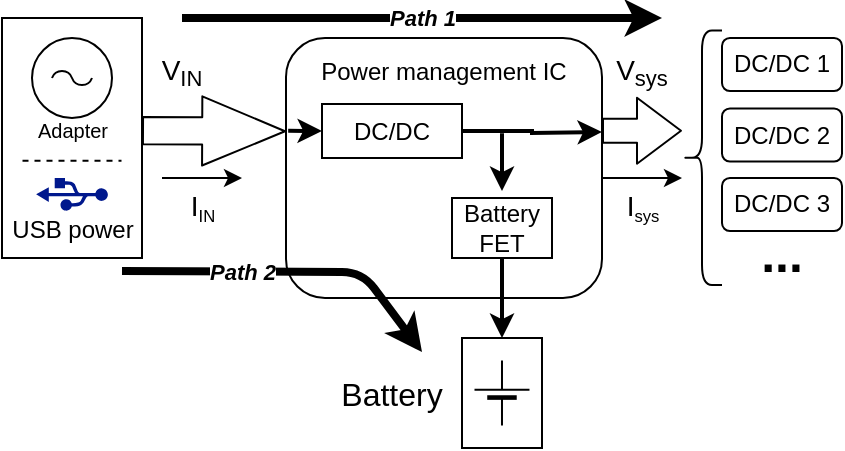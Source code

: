 <mxfile version="14.4.4" type="github">
  <diagram name="Page-1" id="7e0a89b8-554c-2b80-1dc8-d5c74ca68de4">
    <mxGraphModel dx="982" dy="550" grid="1" gridSize="10" guides="1" tooltips="1" connect="1" arrows="1" fold="1" page="1" pageScale="1" pageWidth="1100" pageHeight="850" background="#ffffff" math="0" shadow="0">
      <root>
        <mxCell id="0" />
        <mxCell id="1" parent="0" />
        <mxCell id="cm3Hr6SO8K254G_bE61V-59" value="" style="rounded=0;whiteSpace=wrap;html=1;fontSize=10;direction=north;" parent="1" vertex="1">
          <mxGeometry x="460" y="290" width="40" height="55" as="geometry" />
        </mxCell>
        <mxCell id="cm3Hr6SO8K254G_bE61V-12" value="" style="rounded=0;whiteSpace=wrap;html=1;" parent="1" vertex="1">
          <mxGeometry x="230" y="130" width="70" height="120" as="geometry" />
        </mxCell>
        <mxCell id="cm3Hr6SO8K254G_bE61V-2" value="USB power" style="aspect=fixed;pointerEvents=1;shadow=0;dashed=0;html=1;strokeColor=none;labelPosition=center;verticalLabelPosition=bottom;verticalAlign=top;align=center;fillColor=#00188D;shape=mxgraph.mscae.enterprise.usb;direction=west;spacing=-3;" parent="1" vertex="1">
          <mxGeometry x="247.06" y="210" width="35.87" height="16.5" as="geometry" />
        </mxCell>
        <mxCell id="cm3Hr6SO8K254G_bE61V-7" value="&lt;font style=&quot;font-size: 10px&quot;&gt;Adapter&lt;/font&gt;" style="pointerEvents=1;verticalLabelPosition=bottom;shadow=0;dashed=0;align=center;html=1;verticalAlign=top;shape=mxgraph.electrical.signal_sources.ac_source;fontSize=10;spacing=-4;" parent="1" vertex="1">
          <mxGeometry x="245" y="140" width="40" height="40" as="geometry" />
        </mxCell>
        <mxCell id="cm3Hr6SO8K254G_bE61V-8" value="&lt;p style=&quot;line-height: 120%; font-size: 12px;&quot;&gt;Power management IC&lt;/p&gt;" style="rounded=1;whiteSpace=wrap;html=1;verticalAlign=bottom;fontSize=12;labelPosition=center;verticalLabelPosition=top;align=center;spacingTop=0;spacing=-36;" parent="1" vertex="1">
          <mxGeometry x="372" y="140" width="158" height="130" as="geometry" />
        </mxCell>
        <mxCell id="cm3Hr6SO8K254G_bE61V-40" value="" style="edgeStyle=orthogonalEdgeStyle;rounded=0;orthogonalLoop=1;jettySize=auto;html=1;fontSize=12;strokeWidth=2;" parent="1" source="cm3Hr6SO8K254G_bE61V-9" edge="1">
          <mxGeometry relative="1" as="geometry">
            <mxPoint x="530" y="187" as="targetPoint" />
          </mxGeometry>
        </mxCell>
        <mxCell id="cm3Hr6SO8K254G_bE61V-9" value="DC/DC" style="rounded=0;whiteSpace=wrap;html=1;" parent="1" vertex="1">
          <mxGeometry x="390" y="173" width="70" height="27" as="geometry" />
        </mxCell>
        <mxCell id="cm3Hr6SO8K254G_bE61V-10" value="" style="shape=flexArrow;endArrow=classic;html=1;width=13.6;endSize=13.468;" parent="1" edge="1">
          <mxGeometry width="50" height="50" relative="1" as="geometry">
            <mxPoint x="300" y="186.33" as="sourcePoint" />
            <mxPoint x="372" y="186.63" as="targetPoint" />
          </mxGeometry>
        </mxCell>
        <mxCell id="cm3Hr6SO8K254G_bE61V-11" value="" style="endArrow=none;dashed=1;html=1;" parent="1" edge="1">
          <mxGeometry width="50" height="50" relative="1" as="geometry">
            <mxPoint x="240.25" y="201.35" as="sourcePoint" />
            <mxPoint x="289.75" y="201.35" as="targetPoint" />
          </mxGeometry>
        </mxCell>
        <mxCell id="cm3Hr6SO8K254G_bE61V-45" value="" style="edgeStyle=orthogonalEdgeStyle;rounded=0;orthogonalLoop=1;jettySize=auto;html=1;fontSize=10;strokeWidth=2;" parent="1" source="cm3Hr6SO8K254G_bE61V-13" edge="1">
          <mxGeometry relative="1" as="geometry">
            <mxPoint x="480" y="290" as="targetPoint" />
            <Array as="points">
              <mxPoint x="480" y="280" />
              <mxPoint x="480" y="280" />
            </Array>
          </mxGeometry>
        </mxCell>
        <mxCell id="cm3Hr6SO8K254G_bE61V-13" value="&lt;font style=&quot;font-size: 12px;&quot;&gt;Battery FET&lt;/font&gt;" style="rounded=0;whiteSpace=wrap;html=1;fontSize=12;" parent="1" vertex="1">
          <mxGeometry x="455" y="220" width="50" height="30" as="geometry" />
        </mxCell>
        <mxCell id="cm3Hr6SO8K254G_bE61V-14" value="DC/DC 1" style="rounded=1;whiteSpace=wrap;html=1;fontSize=12;" parent="1" vertex="1">
          <mxGeometry x="590" y="140" width="60" height="26.5" as="geometry" />
        </mxCell>
        <mxCell id="cm3Hr6SO8K254G_bE61V-32" value="" style="shape=flexArrow;endArrow=classic;html=1;width=12;endSize=7;" parent="1" edge="1">
          <mxGeometry width="50" height="50" relative="1" as="geometry">
            <mxPoint x="530" y="186.36" as="sourcePoint" />
            <mxPoint x="570" y="186.36" as="targetPoint" />
          </mxGeometry>
        </mxCell>
        <mxCell id="cm3Hr6SO8K254G_bE61V-33" value="" style="shape=curlyBracket;whiteSpace=wrap;html=1;rounded=1;fontSize=12;size=0.5;" parent="1" vertex="1">
          <mxGeometry x="570" y="136.25" width="20" height="127.25" as="geometry" />
        </mxCell>
        <mxCell id="cm3Hr6SO8K254G_bE61V-34" value="DC/DC 2" style="rounded=1;whiteSpace=wrap;html=1;fontSize=12;" parent="1" vertex="1">
          <mxGeometry x="590" y="175.25" width="60" height="26.5" as="geometry" />
        </mxCell>
        <mxCell id="cm3Hr6SO8K254G_bE61V-35" value="DC/DC 3" style="rounded=1;whiteSpace=wrap;html=1;fontSize=12;" parent="1" vertex="1">
          <mxGeometry x="590" y="210" width="60" height="26.5" as="geometry" />
        </mxCell>
        <mxCell id="cm3Hr6SO8K254G_bE61V-36" value="&lt;font size=&quot;1&quot;&gt;&lt;b style=&quot;font-size: 25px&quot;&gt;...&lt;/b&gt;&lt;/font&gt;" style="text;html=1;strokeColor=none;fillColor=none;align=center;verticalAlign=middle;whiteSpace=wrap;rounded=0;fontSize=12;" parent="1" vertex="1">
          <mxGeometry x="600" y="236.5" width="40" height="20" as="geometry" />
        </mxCell>
        <mxCell id="cm3Hr6SO8K254G_bE61V-47" value="&lt;font&gt;&lt;font style=&quot;font-size: 14px&quot;&gt;V&lt;/font&gt;&lt;sub style=&quot;font-size: 11px&quot;&gt;IN&lt;/sub&gt;&lt;/font&gt;" style="text;html=1;strokeColor=none;fillColor=none;align=center;verticalAlign=middle;whiteSpace=wrap;rounded=0;fontSize=10;" parent="1" vertex="1">
          <mxGeometry x="300" y="146.5" width="40" height="20" as="geometry" />
        </mxCell>
        <mxCell id="cm3Hr6SO8K254G_bE61V-48" value="" style="endArrow=classic;html=1;fontSize=10;" parent="1" edge="1">
          <mxGeometry width="50" height="50" relative="1" as="geometry">
            <mxPoint x="310" y="210" as="sourcePoint" />
            <mxPoint x="350" y="210" as="targetPoint" />
          </mxGeometry>
        </mxCell>
        <mxCell id="cm3Hr6SO8K254G_bE61V-49" value="&lt;font style=&quot;font-size: 14px&quot;&gt;I&lt;/font&gt;&lt;sub&gt;IN&lt;/sub&gt;" style="edgeLabel;html=1;align=center;verticalAlign=middle;resizable=0;points=[];fontSize=10;" parent="cm3Hr6SO8K254G_bE61V-48" vertex="1" connectable="0">
          <mxGeometry x="0.683" y="-1" relative="1" as="geometry">
            <mxPoint x="-13.67" y="12.25" as="offset" />
          </mxGeometry>
        </mxCell>
        <mxCell id="cm3Hr6SO8K254G_bE61V-50" value="&lt;font&gt;&lt;font style=&quot;font-size: 14px&quot;&gt;V&lt;/font&gt;&lt;sub style=&quot;font-size: 11px&quot;&gt;sys&lt;/sub&gt;&lt;/font&gt;" style="text;html=1;strokeColor=none;fillColor=none;align=center;verticalAlign=middle;whiteSpace=wrap;rounded=0;fontSize=10;" parent="1" vertex="1">
          <mxGeometry x="530" y="146.5" width="40" height="20" as="geometry" />
        </mxCell>
        <mxCell id="cm3Hr6SO8K254G_bE61V-51" value="" style="endArrow=classic;html=1;fontSize=10;" parent="1" edge="1">
          <mxGeometry width="50" height="50" relative="1" as="geometry">
            <mxPoint x="530" y="210" as="sourcePoint" />
            <mxPoint x="570" y="210" as="targetPoint" />
          </mxGeometry>
        </mxCell>
        <mxCell id="cm3Hr6SO8K254G_bE61V-52" value="&lt;font style=&quot;font-size: 14px&quot;&gt;I&lt;/font&gt;&lt;sub&gt;sys&lt;/sub&gt;" style="edgeLabel;html=1;align=center;verticalAlign=middle;resizable=0;points=[];fontSize=10;" parent="cm3Hr6SO8K254G_bE61V-51" vertex="1" connectable="0">
          <mxGeometry x="0.683" y="-1" relative="1" as="geometry">
            <mxPoint x="-13.67" y="12.25" as="offset" />
          </mxGeometry>
        </mxCell>
        <mxCell id="cm3Hr6SO8K254G_bE61V-54" value="" style="edgeStyle=orthogonalEdgeStyle;rounded=0;orthogonalLoop=1;jettySize=auto;html=1;fontSize=10;spacingRight=0;horizontal=1;strokeWidth=2;" parent="1" edge="1">
          <mxGeometry relative="1" as="geometry">
            <mxPoint x="480.0" y="187.68" as="sourcePoint" />
            <mxPoint x="480.0" y="216.5" as="targetPoint" />
            <Array as="points">
              <mxPoint x="480" y="210" />
              <mxPoint x="480" y="210" />
            </Array>
          </mxGeometry>
        </mxCell>
        <mxCell id="cm3Hr6SO8K254G_bE61V-57" value="" style="endArrow=classic;html=1;fontSize=10;exitX=0.007;exitY=0.357;exitDx=0;exitDy=0;exitPerimeter=0;strokeWidth=2;" parent="1" source="cm3Hr6SO8K254G_bE61V-8" edge="1">
          <mxGeometry width="50" height="50" relative="1" as="geometry">
            <mxPoint x="340" y="236.5" as="sourcePoint" />
            <mxPoint x="390" y="186.5" as="targetPoint" />
          </mxGeometry>
        </mxCell>
        <mxCell id="cm3Hr6SO8K254G_bE61V-58" value="" style="verticalLabelPosition=bottom;shadow=0;dashed=0;align=center;fillColor=#000000;html=1;verticalAlign=top;strokeWidth=1;shape=mxgraph.electrical.miscellaneous.monocell_battery;fontSize=10;direction=north;" parent="1" vertex="1">
          <mxGeometry x="466.25" y="301.25" width="27.49" height="32.5" as="geometry" />
        </mxCell>
        <mxCell id="cm3Hr6SO8K254G_bE61V-60" value="&lt;font style=&quot;font-size: 16px&quot;&gt;Battery&lt;/font&gt;" style="text;html=1;strokeColor=none;fillColor=none;align=center;verticalAlign=middle;whiteSpace=wrap;rounded=0;fontSize=10;" parent="1" vertex="1">
          <mxGeometry x="405" y="307.5" width="40" height="20" as="geometry" />
        </mxCell>
        <mxCell id="XD-bQ97r92dynbyuZ9xf-1" value="" style="endArrow=classic;html=1;fontSize=9;strokeWidth=4;" parent="1" edge="1">
          <mxGeometry relative="1" as="geometry">
            <mxPoint x="320" y="130" as="sourcePoint" />
            <mxPoint x="560" y="130" as="targetPoint" />
          </mxGeometry>
        </mxCell>
        <mxCell id="XD-bQ97r92dynbyuZ9xf-2" value="Path 1" style="edgeLabel;resizable=0;html=1;align=center;verticalAlign=middle;fontStyle=3" parent="XD-bQ97r92dynbyuZ9xf-1" connectable="0" vertex="1">
          <mxGeometry relative="1" as="geometry" />
        </mxCell>
        <mxCell id="XD-bQ97r92dynbyuZ9xf-3" value="" style="endArrow=classic;html=1;fontSize=9;strokeWidth=4;" parent="1" edge="1">
          <mxGeometry relative="1" as="geometry">
            <mxPoint x="290" y="256.5" as="sourcePoint" />
            <mxPoint x="440" y="297" as="targetPoint" />
            <Array as="points">
              <mxPoint x="410" y="257" />
            </Array>
          </mxGeometry>
        </mxCell>
        <mxCell id="XD-bQ97r92dynbyuZ9xf-4" value="Path 2" style="edgeLabel;resizable=0;html=1;align=center;verticalAlign=middle;fontStyle=3" parent="XD-bQ97r92dynbyuZ9xf-3" connectable="0" vertex="1">
          <mxGeometry relative="1" as="geometry">
            <mxPoint x="-25" y="-0.35" as="offset" />
          </mxGeometry>
        </mxCell>
      </root>
    </mxGraphModel>
  </diagram>
</mxfile>
